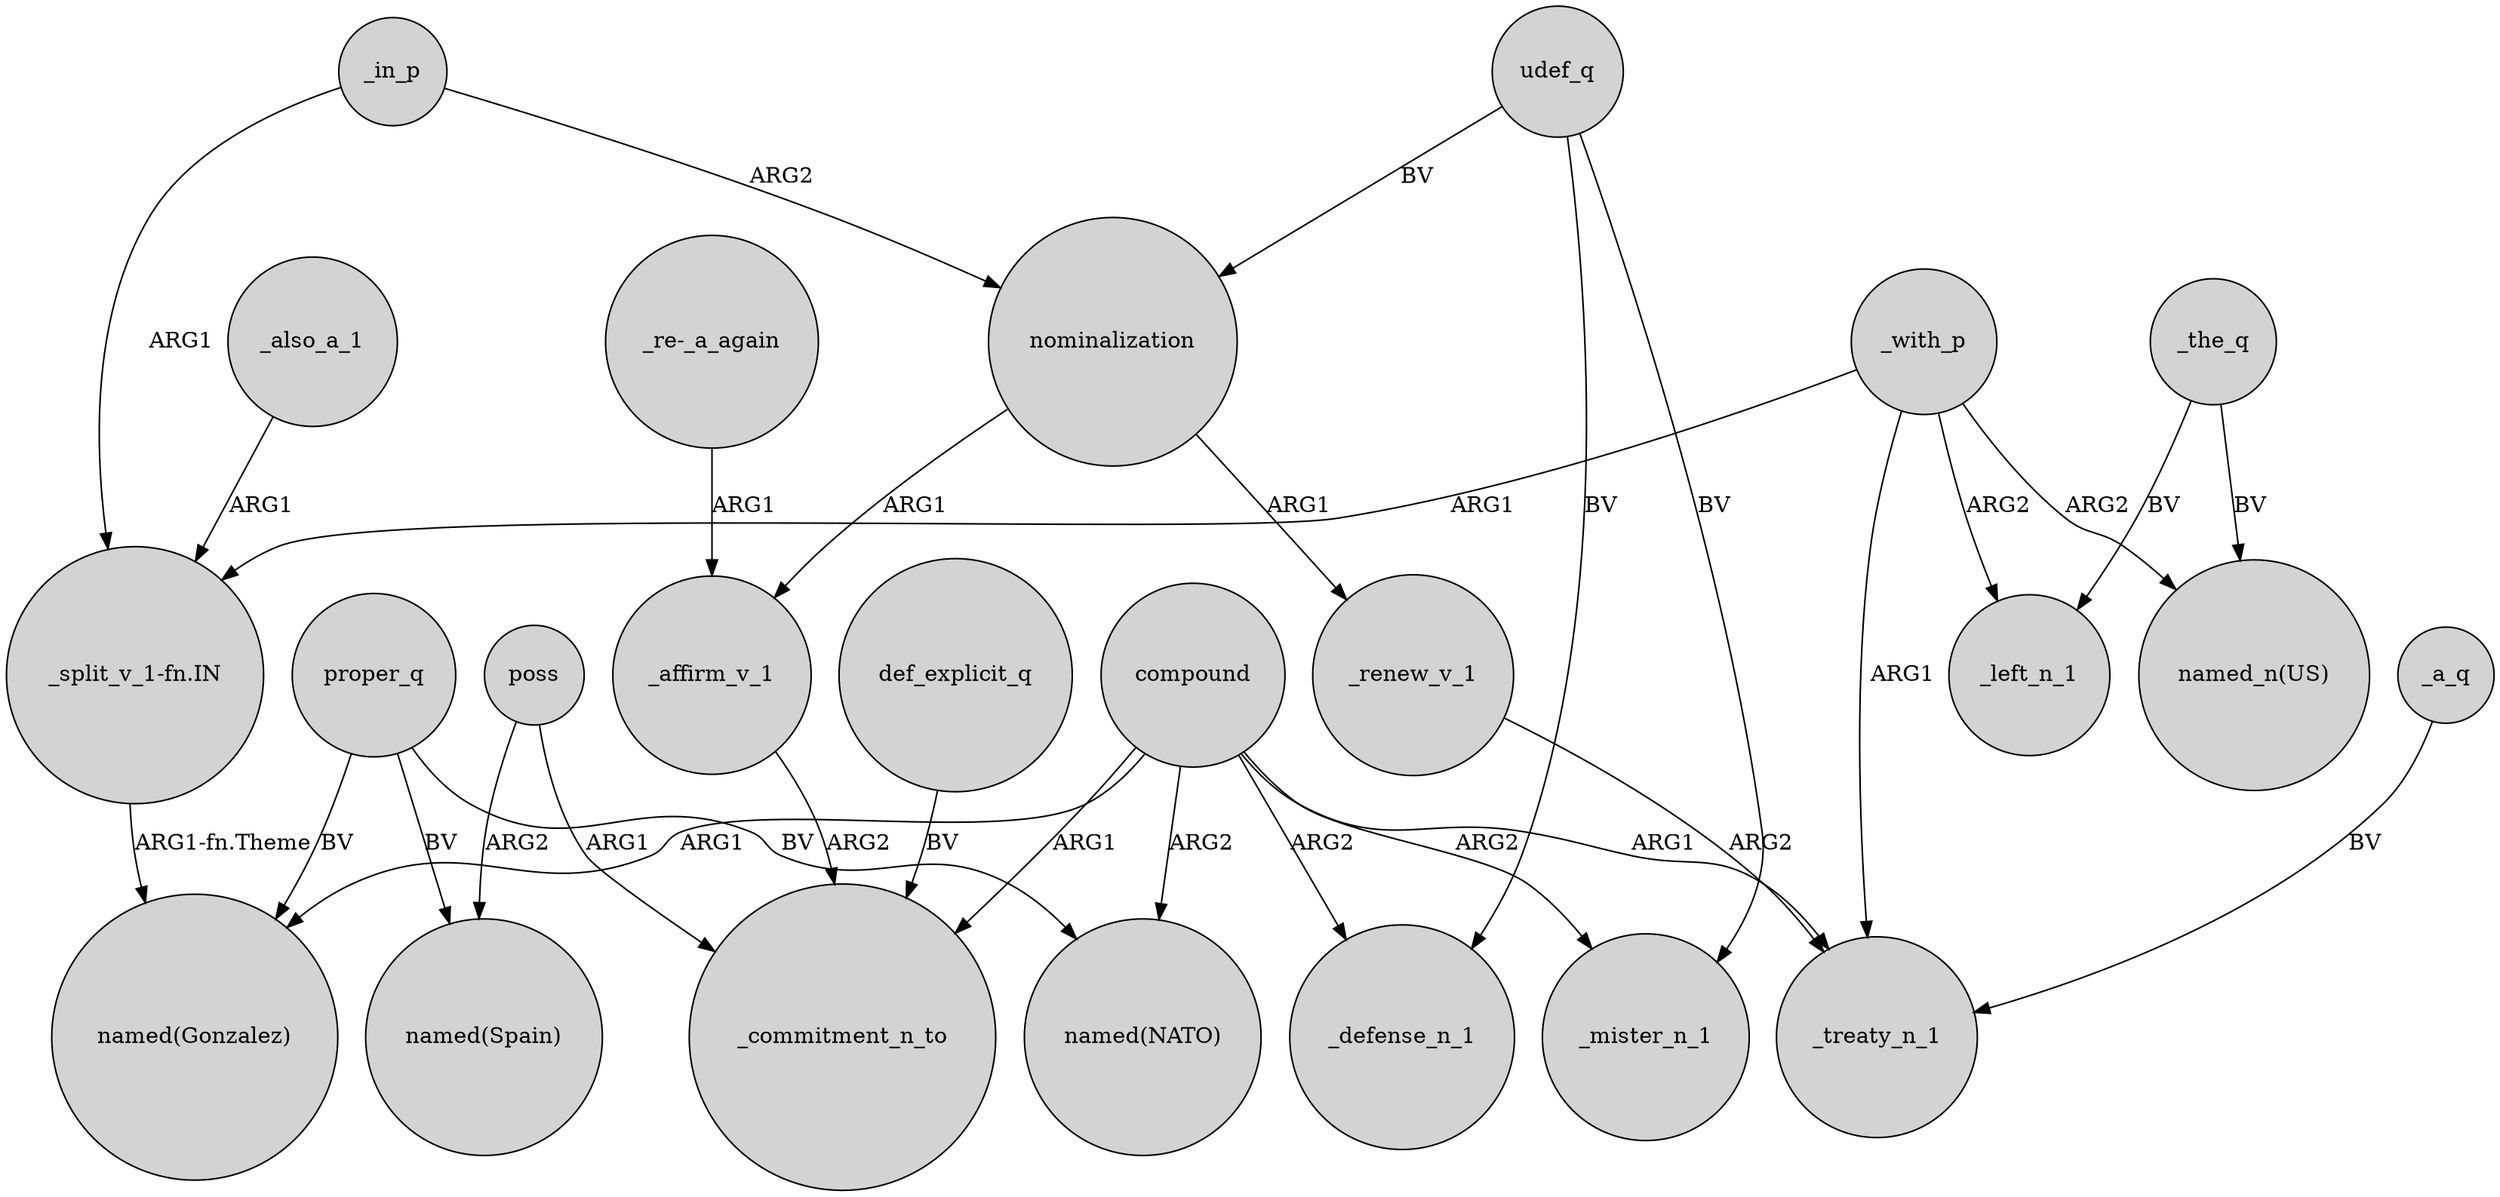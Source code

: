 digraph {
	node [shape=circle style=filled]
	"_split_v_1-fn.IN" -> "named(Gonzalez)" [label="ARG1-fn.Theme"]
	proper_q -> "named(NATO)" [label=BV]
	def_explicit_q -> _commitment_n_to [label=BV]
	compound -> _treaty_n_1 [label=ARG1]
	_affirm_v_1 -> _commitment_n_to [label=ARG2]
	_with_p -> _treaty_n_1 [label=ARG1]
	"_re-_a_again" -> _affirm_v_1 [label=ARG1]
	compound -> _mister_n_1 [label=ARG2]
	udef_q -> _mister_n_1 [label=BV]
	proper_q -> "named(Gonzalez)" [label=BV]
	_also_a_1 -> "_split_v_1-fn.IN" [label=ARG1]
	nominalization -> _affirm_v_1 [label=ARG1]
	_renew_v_1 -> _treaty_n_1 [label=ARG2]
	compound -> _defense_n_1 [label=ARG2]
	_the_q -> "named_n(US)" [label=BV]
	compound -> "named(NATO)" [label=ARG2]
	udef_q -> _defense_n_1 [label=BV]
	udef_q -> nominalization [label=BV]
	compound -> "named(Gonzalez)" [label=ARG1]
	_a_q -> _treaty_n_1 [label=BV]
	proper_q -> "named(Spain)" [label=BV]
	_in_p -> "_split_v_1-fn.IN" [label=ARG1]
	_the_q -> _left_n_1 [label=BV]
	poss -> _commitment_n_to [label=ARG1]
	_in_p -> nominalization [label=ARG2]
	poss -> "named(Spain)" [label=ARG2]
	nominalization -> _renew_v_1 [label=ARG1]
	_with_p -> "named_n(US)" [label=ARG2]
	_with_p -> "_split_v_1-fn.IN" [label=ARG1]
	_with_p -> _left_n_1 [label=ARG2]
	compound -> _commitment_n_to [label=ARG1]
}
